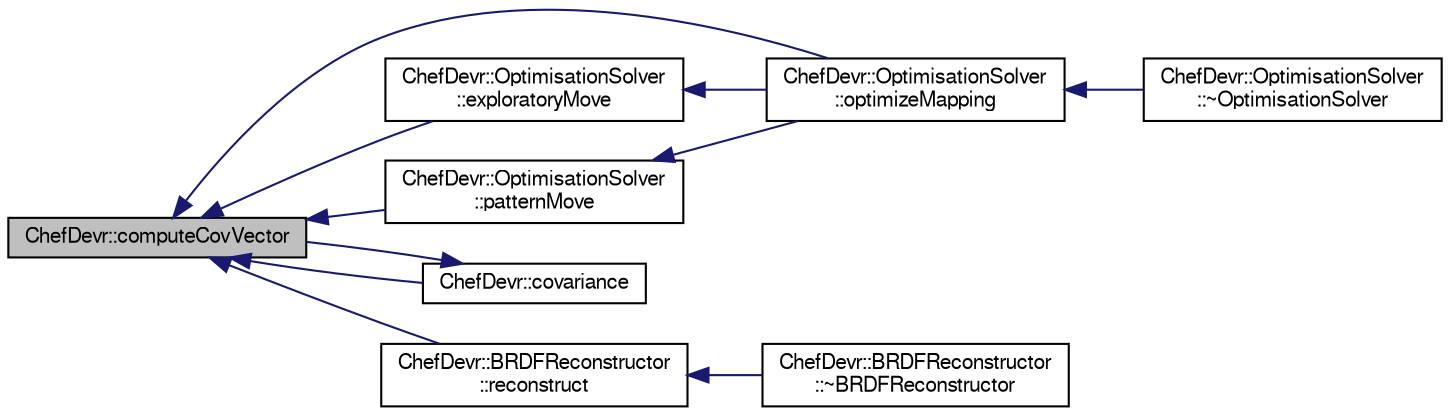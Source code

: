 digraph "ChefDevr::computeCovVector"
{
  edge [fontname="FreeSans",fontsize="10",labelfontname="FreeSans",labelfontsize="10"];
  node [fontname="FreeSans",fontsize="10",shape=record];
  rankdir="LR";
  Node17 [label="ChefDevr::computeCovVector",height=0.2,width=0.4,color="black", fillcolor="grey75", style="filled", fontcolor="black"];
  Node17 -> Node18 [dir="back",color="midnightblue",fontsize="10",style="solid",fontname="FreeSans"];
  Node18 [label="ChefDevr::OptimisationSolver\l::optimizeMapping",height=0.2,width=0.4,color="black", fillcolor="white", style="filled",URL="$class_chef_devr_1_1_optimisation_solver.html#ac071d573e4155176f151f9413ef7b107",tooltip="Computes the optimized parametrisation of the BRDFs manifold. Uses Hook & Jeeves method to solve the ..."];
  Node18 -> Node19 [dir="back",color="midnightblue",fontsize="10",style="solid",fontname="FreeSans"];
  Node19 [label="ChefDevr::OptimisationSolver\l::~OptimisationSolver",height=0.2,width=0.4,color="black", fillcolor="white", style="filled",URL="$class_chef_devr_1_1_optimisation_solver.html#a5cb2221de8949571cd64eb7aa270fd48"];
  Node17 -> Node20 [dir="back",color="midnightblue",fontsize="10",style="solid",fontname="FreeSans"];
  Node20 [label="ChefDevr::OptimisationSolver\l::exploratoryMove",height=0.2,width=0.4,color="black", fillcolor="white", style="filled",URL="$class_chef_devr_1_1_optimisation_solver.html#a515eb2a32af01d73c8a7c0be3ebd5aba",tooltip="Updates the movement vector of X that improves the solution (X_move) "];
  Node20 -> Node18 [dir="back",color="midnightblue",fontsize="10",style="solid",fontname="FreeSans"];
  Node17 -> Node21 [dir="back",color="midnightblue",fontsize="10",style="solid",fontname="FreeSans"];
  Node21 [label="ChefDevr::OptimisationSolver\l::patternMove",height=0.2,width=0.4,color="black", fillcolor="white", style="filled",URL="$class_chef_devr_1_1_optimisation_solver.html#a521476ed550af6cdf431015c9af20498",tooltip="Apply X_move to the latent variable vector X. Updates new_X, new_K_minus1, new_detK accordingly..."];
  Node21 -> Node18 [dir="back",color="midnightblue",fontsize="10",style="solid",fontname="FreeSans"];
  Node17 -> Node22 [dir="back",color="midnightblue",fontsize="10",style="solid",fontname="FreeSans"];
  Node22 [label="ChefDevr::covariance",height=0.2,width=0.4,color="black", fillcolor="white", style="filled",URL="$namespace_chef_devr.html#a13ff4baef0481276d6b78f9d47297d0d",tooltip="Covariance function given in the research paper : A Versatile Parametrization for Measured Materials ..."];
  Node22 -> Node17 [dir="back",color="midnightblue",fontsize="10",style="solid",fontname="FreeSans"];
  Node17 -> Node23 [dir="back",color="midnightblue",fontsize="10",style="solid",fontname="FreeSans"];
  Node23 [label="ChefDevr::BRDFReconstructor\l::reconstruct",height=0.2,width=0.4,color="black", fillcolor="white", style="filled",URL="$class_chef_devr_1_1_b_r_d_f_reconstructor.html#a3f29882c04874bc83a68e008a0542f03",tooltip="Reconstructs a BRDF for latent space coordinates. "];
  Node23 -> Node24 [dir="back",color="midnightblue",fontsize="10",style="solid",fontname="FreeSans"];
  Node24 [label="ChefDevr::BRDFReconstructor\l::~BRDFReconstructor",height=0.2,width=0.4,color="black", fillcolor="white", style="filled",URL="$class_chef_devr_1_1_b_r_d_f_reconstructor.html#a8943b55072cbcf99bd09553917c1ce68"];
}
